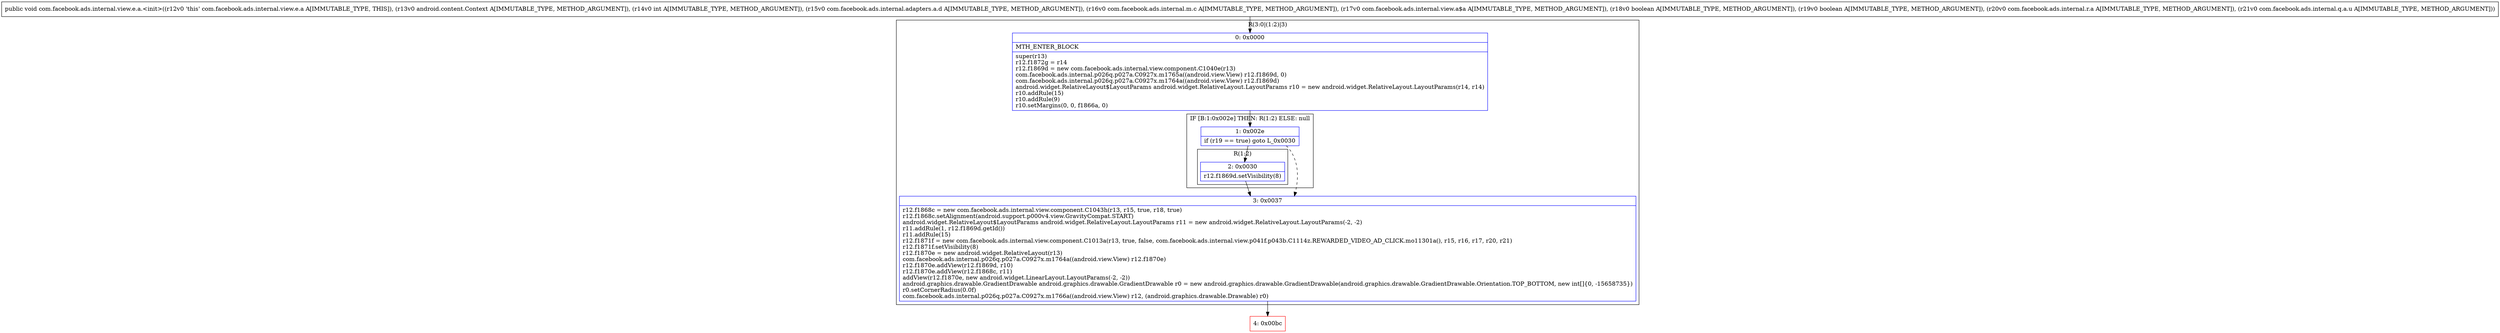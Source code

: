 digraph "CFG forcom.facebook.ads.internal.view.e.a.\<init\>(Landroid\/content\/Context;ILcom\/facebook\/ads\/internal\/adapters\/a\/d;Lcom\/facebook\/ads\/internal\/m\/c;Lcom\/facebook\/ads\/internal\/view\/a$a;ZZLcom\/facebook\/ads\/internal\/r\/a;Lcom\/facebook\/ads\/internal\/q\/a\/u;)V" {
subgraph cluster_Region_1855530120 {
label = "R(3:0|(1:2)|3)";
node [shape=record,color=blue];
Node_0 [shape=record,label="{0\:\ 0x0000|MTH_ENTER_BLOCK\l|super(r13)\lr12.f1872g = r14\lr12.f1869d = new com.facebook.ads.internal.view.component.C1040e(r13)\lcom.facebook.ads.internal.p026q.p027a.C0927x.m1765a((android.view.View) r12.f1869d, 0)\lcom.facebook.ads.internal.p026q.p027a.C0927x.m1764a((android.view.View) r12.f1869d)\landroid.widget.RelativeLayout$LayoutParams android.widget.RelativeLayout.LayoutParams r10 = new android.widget.RelativeLayout.LayoutParams(r14, r14)\lr10.addRule(15)\lr10.addRule(9)\lr10.setMargins(0, 0, f1866a, 0)\l}"];
subgraph cluster_IfRegion_272143052 {
label = "IF [B:1:0x002e] THEN: R(1:2) ELSE: null";
node [shape=record,color=blue];
Node_1 [shape=record,label="{1\:\ 0x002e|if (r19 == true) goto L_0x0030\l}"];
subgraph cluster_Region_1588865802 {
label = "R(1:2)";
node [shape=record,color=blue];
Node_2 [shape=record,label="{2\:\ 0x0030|r12.f1869d.setVisibility(8)\l}"];
}
}
Node_3 [shape=record,label="{3\:\ 0x0037|r12.f1868c = new com.facebook.ads.internal.view.component.C1043h(r13, r15, true, r18, true)\lr12.f1868c.setAlignment(android.support.p000v4.view.GravityCompat.START)\landroid.widget.RelativeLayout$LayoutParams android.widget.RelativeLayout.LayoutParams r11 = new android.widget.RelativeLayout.LayoutParams(\-2, \-2)\lr11.addRule(1, r12.f1869d.getId())\lr11.addRule(15)\lr12.f1871f = new com.facebook.ads.internal.view.component.C1013a(r13, true, false, com.facebook.ads.internal.view.p041f.p043b.C1114z.REWARDED_VIDEO_AD_CLICK.mo11301a(), r15, r16, r17, r20, r21)\lr12.f1871f.setVisibility(8)\lr12.f1870e = new android.widget.RelativeLayout(r13)\lcom.facebook.ads.internal.p026q.p027a.C0927x.m1764a((android.view.View) r12.f1870e)\lr12.f1870e.addView(r12.f1869d, r10)\lr12.f1870e.addView(r12.f1868c, r11)\laddView(r12.f1870e, new android.widget.LinearLayout.LayoutParams(\-2, \-2))\landroid.graphics.drawable.GradientDrawable android.graphics.drawable.GradientDrawable r0 = new android.graphics.drawable.GradientDrawable(android.graphics.drawable.GradientDrawable.Orientation.TOP_BOTTOM, new int[]\{0, \-15658735\})\lr0.setCornerRadius(0.0f)\lcom.facebook.ads.internal.p026q.p027a.C0927x.m1766a((android.view.View) r12, (android.graphics.drawable.Drawable) r0)\l}"];
}
Node_4 [shape=record,color=red,label="{4\:\ 0x00bc}"];
MethodNode[shape=record,label="{public void com.facebook.ads.internal.view.e.a.\<init\>((r12v0 'this' com.facebook.ads.internal.view.e.a A[IMMUTABLE_TYPE, THIS]), (r13v0 android.content.Context A[IMMUTABLE_TYPE, METHOD_ARGUMENT]), (r14v0 int A[IMMUTABLE_TYPE, METHOD_ARGUMENT]), (r15v0 com.facebook.ads.internal.adapters.a.d A[IMMUTABLE_TYPE, METHOD_ARGUMENT]), (r16v0 com.facebook.ads.internal.m.c A[IMMUTABLE_TYPE, METHOD_ARGUMENT]), (r17v0 com.facebook.ads.internal.view.a$a A[IMMUTABLE_TYPE, METHOD_ARGUMENT]), (r18v0 boolean A[IMMUTABLE_TYPE, METHOD_ARGUMENT]), (r19v0 boolean A[IMMUTABLE_TYPE, METHOD_ARGUMENT]), (r20v0 com.facebook.ads.internal.r.a A[IMMUTABLE_TYPE, METHOD_ARGUMENT]), (r21v0 com.facebook.ads.internal.q.a.u A[IMMUTABLE_TYPE, METHOD_ARGUMENT])) }"];
MethodNode -> Node_0;
Node_0 -> Node_1;
Node_1 -> Node_2;
Node_1 -> Node_3[style=dashed];
Node_2 -> Node_3;
Node_3 -> Node_4;
}

